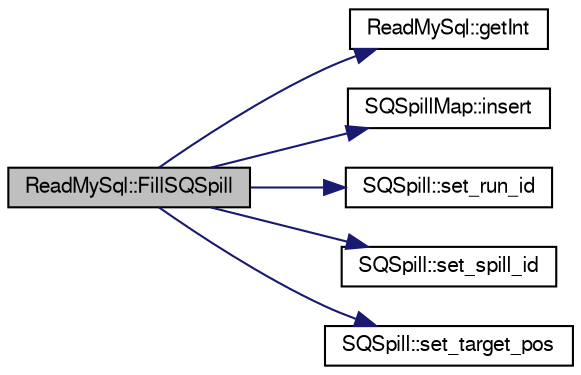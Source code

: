 digraph "ReadMySql::FillSQSpill"
{
  bgcolor="transparent";
  edge [fontname="FreeSans",fontsize="10",labelfontname="FreeSans",labelfontsize="10"];
  node [fontname="FreeSans",fontsize="10",shape=record];
  rankdir="LR";
  Node1 [label="ReadMySql::FillSQSpill",height=0.2,width=0.4,color="black", fillcolor="grey75", style="filled" fontcolor="black"];
  Node1 -> Node2 [color="midnightblue",fontsize="10",style="solid",fontname="FreeSans"];
  Node2 [label="ReadMySql::getInt",height=0.2,width=0.4,color="black",URL="$db/dda/classReadMySql.html#a3f6689c1c62d985e8747ab88c0a4e2d9"];
  Node1 -> Node3 [color="midnightblue",fontsize="10",style="solid",fontname="FreeSans"];
  Node3 [label="SQSpillMap::insert",height=0.2,width=0.4,color="black",URL="$d7/d87/classSQSpillMap.html#ab5c7b26a3807941f36d12dce0de37ad7"];
  Node1 -> Node4 [color="midnightblue",fontsize="10",style="solid",fontname="FreeSans"];
  Node4 [label="SQSpill::set_run_id",height=0.2,width=0.4,color="black",URL="$d0/d78/classSQSpill.html#a5c48e33821c80b63afdaa45a4b541a26"];
  Node1 -> Node5 [color="midnightblue",fontsize="10",style="solid",fontname="FreeSans"];
  Node5 [label="SQSpill::set_spill_id",height=0.2,width=0.4,color="black",URL="$d0/d78/classSQSpill.html#a278e5160a41fd21dac5864d3b4c6c6e3"];
  Node1 -> Node6 [color="midnightblue",fontsize="10",style="solid",fontname="FreeSans"];
  Node6 [label="SQSpill::set_target_pos",height=0.2,width=0.4,color="black",URL="$d0/d78/classSQSpill.html#a2e0d490727669d21ee1436f70ae85e4a"];
}
